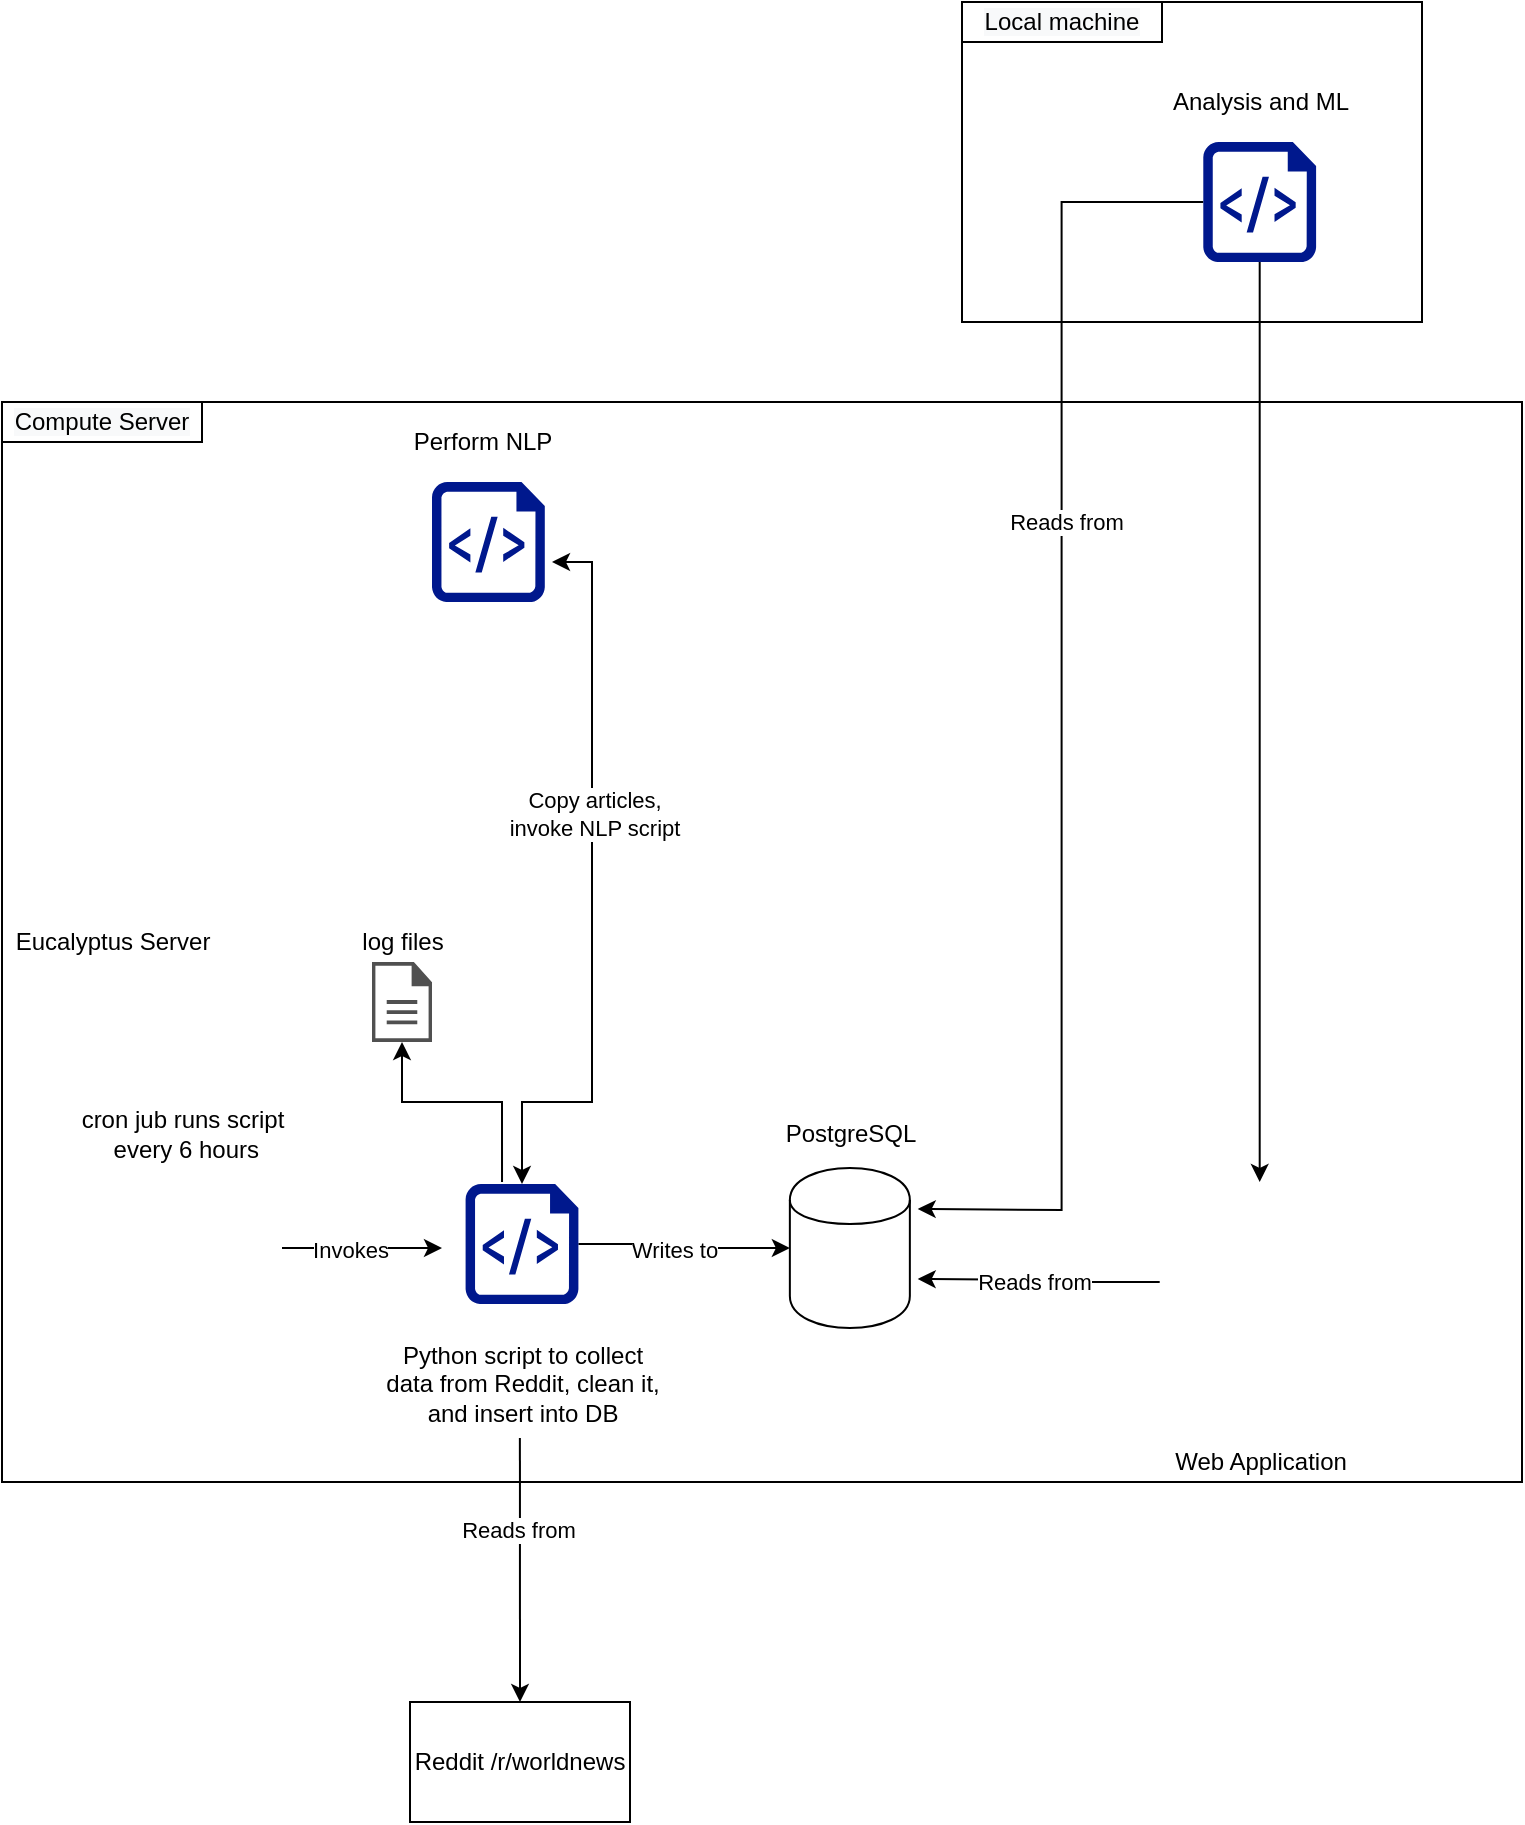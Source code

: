 <mxfile version="17.5.0" type="github">
  <diagram id="MQLa9rTfs9DPq_qzNOGw" name="Page-1">
    <mxGraphModel dx="1673" dy="2039" grid="1" gridSize="10" guides="1" tooltips="1" connect="1" arrows="1" fold="1" page="1" pageScale="1" pageWidth="850" pageHeight="1100" math="0" shadow="0">
      <root>
        <mxCell id="0" />
        <mxCell id="1" parent="0" />
        <mxCell id="4EVuUII8ij-y5bumWwRO-3" value="" style="rounded=0;whiteSpace=wrap;html=1;fillColor=none;" vertex="1" parent="1">
          <mxGeometry x="760" y="-310" width="230" height="160" as="geometry" />
        </mxCell>
        <mxCell id="k-H5MF68WP2ViUxeIeqx-28" value="" style="rounded=0;whiteSpace=wrap;html=1;fillColor=none;" parent="1" vertex="1">
          <mxGeometry x="280" y="-110" width="760" height="540" as="geometry" />
        </mxCell>
        <mxCell id="zZ7qnG79HDBvIS2WACJA-12" style="edgeStyle=orthogonalEdgeStyle;rounded=0;orthogonalLoop=1;jettySize=auto;html=1;exitX=0.5;exitY=0;exitDx=0;exitDy=0;entryX=0.493;entryY=1.04;entryDx=0;entryDy=0;entryPerimeter=0;endArrow=none;endFill=0;startArrow=classic;startFill=1;" parent="1" source="ztwlKYlxOw8dx1oqEHD7-5" target="PwBuhSoYDMCkzUN165OQ-1" edge="1">
          <mxGeometry relative="1" as="geometry">
            <mxPoint x="540" y="540" as="sourcePoint" />
          </mxGeometry>
        </mxCell>
        <mxCell id="vTB_yM4kQh0qRnAr8KBE-3" value="Reads from" style="edgeLabel;html=1;align=center;verticalAlign=middle;resizable=0;points=[];" parent="zZ7qnG79HDBvIS2WACJA-12" vertex="1" connectable="0">
          <mxGeometry x="0.31" y="1" relative="1" as="geometry">
            <mxPoint as="offset" />
          </mxGeometry>
        </mxCell>
        <mxCell id="k-H5MF68WP2ViUxeIeqx-17" value="" style="edgeStyle=orthogonalEdgeStyle;rounded=0;orthogonalLoop=1;jettySize=auto;html=1;" parent="1" edge="1">
          <mxGeometry relative="1" as="geometry">
            <mxPoint x="420" y="313" as="sourcePoint" />
            <mxPoint x="500" y="313" as="targetPoint" />
          </mxGeometry>
        </mxCell>
        <mxCell id="vTB_yM4kQh0qRnAr8KBE-2" value="Invokes" style="edgeLabel;html=1;align=center;verticalAlign=middle;resizable=0;points=[];" parent="k-H5MF68WP2ViUxeIeqx-17" vertex="1" connectable="0">
          <mxGeometry x="-0.161" y="-1" relative="1" as="geometry">
            <mxPoint as="offset" />
          </mxGeometry>
        </mxCell>
        <mxCell id="k-H5MF68WP2ViUxeIeqx-20" value="" style="edgeStyle=orthogonalEdgeStyle;rounded=0;orthogonalLoop=1;jettySize=auto;html=1;exitX=1;exitY=0.5;exitDx=0;exitDy=0;entryX=0;entryY=0.5;entryDx=0;entryDy=0;exitPerimeter=0;" parent="1" source="ztwlKYlxOw8dx1oqEHD7-3" target="ztwlKYlxOw8dx1oqEHD7-6" edge="1">
          <mxGeometry relative="1" as="geometry">
            <mxPoint x="580" y="313.5" as="sourcePoint" />
            <mxPoint x="670" y="313.6" as="targetPoint" />
          </mxGeometry>
        </mxCell>
        <mxCell id="vTB_yM4kQh0qRnAr8KBE-1" value="Writes to" style="edgeLabel;html=1;align=center;verticalAlign=middle;resizable=0;points=[];" parent="k-H5MF68WP2ViUxeIeqx-20" vertex="1" connectable="0">
          <mxGeometry x="-0.223" relative="1" as="geometry">
            <mxPoint x="6" y="3" as="offset" />
          </mxGeometry>
        </mxCell>
        <mxCell id="k-H5MF68WP2ViUxeIeqx-25" value="" style="edgeStyle=orthogonalEdgeStyle;curved=1;rounded=0;orthogonalLoop=1;jettySize=auto;html=1;entryX=0.5;entryY=0;entryDx=0;entryDy=0;exitX=0.5;exitY=1;exitDx=0;exitDy=0;exitPerimeter=0;" parent="1" source="ztwlKYlxOw8dx1oqEHD7-4" target="k-H5MF68WP2ViUxeIeqx-24" edge="1">
          <mxGeometry relative="1" as="geometry">
            <mxPoint x="909" y="310" as="targetPoint" />
            <mxPoint x="907.8" y="93.5" as="sourcePoint" />
          </mxGeometry>
        </mxCell>
        <mxCell id="k-H5MF68WP2ViUxeIeqx-24" value="" style="shape=image;verticalLabelPosition=bottom;labelBackgroundColor=#ffffff;verticalAlign=top;aspect=fixed;imageAspect=0;image=https://cdn.iconscout.com/icon/free/png-512/app-application-browser-internet-page-web-code-coding-window-27558.png;" parent="1" vertex="1">
          <mxGeometry x="858.85" y="280" width="100" height="100" as="geometry" />
        </mxCell>
        <mxCell id="k-H5MF68WP2ViUxeIeqx-30" value="Analysis and ML" style="text;html=1;align=center;verticalAlign=middle;resizable=0;points=[];autosize=1;" parent="1" vertex="1">
          <mxGeometry x="858.85" y="-270" width="100" height="20" as="geometry" />
        </mxCell>
        <mxCell id="k-H5MF68WP2ViUxeIeqx-31" value="Web Application" style="text;html=1;align=center;verticalAlign=middle;resizable=0;points=[];autosize=1;" parent="1" vertex="1">
          <mxGeometry x="858.86" y="410" width="100" height="20" as="geometry" />
        </mxCell>
        <mxCell id="PwBuhSoYDMCkzUN165OQ-1" value="Python script to collect&lt;br&gt;data from Reddit, clean it,&lt;br&gt;and insert into DB" style="text;html=1;align=center;verticalAlign=middle;resizable=0;points=[];autosize=1;" parent="1" vertex="1">
          <mxGeometry x="465" y="356" width="150" height="50" as="geometry" />
        </mxCell>
        <mxCell id="zZ7qnG79HDBvIS2WACJA-2" value="Eucalyptus Server" style="text;html=1;align=center;verticalAlign=middle;resizable=0;points=[];autosize=1;" parent="1" vertex="1">
          <mxGeometry x="280" y="150" width="110" height="20" as="geometry" />
        </mxCell>
        <mxCell id="zZ7qnG79HDBvIS2WACJA-4" value="" style="shape=image;verticalLabelPosition=bottom;labelBackgroundColor=#ffffff;verticalAlign=top;aspect=fixed;imageAspect=0;image=https://raw.githubusercontent.com/computingfoundation/gnu-linux-shell-scripting/images/logo.png;" parent="1" vertex="1">
          <mxGeometry x="306.27" y="276.5" width="123.73" height="74" as="geometry" />
        </mxCell>
        <mxCell id="zZ7qnG79HDBvIS2WACJA-5" value="cron jub runs script&lt;br&gt;&amp;nbsp;every 6 hours" style="text;html=1;align=center;verticalAlign=middle;resizable=0;points=[];autosize=1;" parent="1" vertex="1">
          <mxGeometry x="310" y="241" width="120" height="30" as="geometry" />
        </mxCell>
        <mxCell id="iNv3aZi9-Mlq0JNL0lum-4" style="edgeStyle=orthogonalEdgeStyle;rounded=0;orthogonalLoop=1;jettySize=auto;html=1;exitX=0.323;exitY=-0.017;exitDx=0;exitDy=0;exitPerimeter=0;" parent="1" source="ztwlKYlxOw8dx1oqEHD7-3" target="zZ7qnG79HDBvIS2WACJA-7" edge="1">
          <mxGeometry relative="1" as="geometry">
            <mxPoint x="520" y="273.5" as="sourcePoint" />
            <Array as="points">
              <mxPoint x="530" y="240" />
              <mxPoint x="480" y="240" />
            </Array>
          </mxGeometry>
        </mxCell>
        <mxCell id="iNv3aZi9-Mlq0JNL0lum-5" style="edgeStyle=orthogonalEdgeStyle;rounded=0;orthogonalLoop=1;jettySize=auto;html=1;exitX=0.5;exitY=0;exitDx=0;exitDy=0;entryX=1;entryY=0.5;entryDx=0;entryDy=0;startArrow=classic;startFill=1;exitPerimeter=0;" parent="1" source="ztwlKYlxOw8dx1oqEHD7-3" edge="1">
          <mxGeometry relative="1" as="geometry">
            <Array as="points">
              <mxPoint x="540" y="240" />
              <mxPoint x="575" y="240" />
              <mxPoint x="575" y="-30" />
            </Array>
            <mxPoint x="560" y="273.5" as="sourcePoint" />
            <mxPoint x="555" y="-30" as="targetPoint" />
          </mxGeometry>
        </mxCell>
        <mxCell id="iNv3aZi9-Mlq0JNL0lum-7" value="Copy articles,&lt;br&gt;invoke NLP script" style="edgeLabel;html=1;align=center;verticalAlign=middle;resizable=0;points=[];" parent="iNv3aZi9-Mlq0JNL0lum-5" vertex="1" connectable="0">
          <mxGeometry x="0.208" y="-1" relative="1" as="geometry">
            <mxPoint y="1" as="offset" />
          </mxGeometry>
        </mxCell>
        <mxCell id="zZ7qnG79HDBvIS2WACJA-7" value="" style="pointerEvents=1;shadow=0;dashed=0;html=1;strokeColor=none;fillColor=#505050;labelPosition=center;verticalLabelPosition=bottom;verticalAlign=top;outlineConnect=0;align=center;shape=mxgraph.office.concepts.document;" parent="1" vertex="1">
          <mxGeometry x="465" y="170" width="30" height="40" as="geometry" />
        </mxCell>
        <mxCell id="zZ7qnG79HDBvIS2WACJA-11" value="log files" style="text;html=1;align=center;verticalAlign=middle;resizable=0;points=[];autosize=1;" parent="1" vertex="1">
          <mxGeometry x="450" y="150" width="60" height="20" as="geometry" />
        </mxCell>
        <mxCell id="zZ7qnG79HDBvIS2WACJA-14" style="edgeStyle=orthogonalEdgeStyle;rounded=0;orthogonalLoop=1;jettySize=auto;html=1;exitX=1;exitY=0.25;exitDx=0;exitDy=0;entryX=0;entryY=0.5;entryDx=0;entryDy=0;endArrow=none;endFill=0;startArrow=classic;startFill=1;entryPerimeter=0;" parent="1" target="ztwlKYlxOw8dx1oqEHD7-4" edge="1">
          <mxGeometry relative="1" as="geometry">
            <mxPoint x="737.85" y="293.5" as="sourcePoint" />
            <mxPoint x="868.85" y="48.5" as="targetPoint" />
          </mxGeometry>
        </mxCell>
        <mxCell id="vTB_yM4kQh0qRnAr8KBE-5" value="Reads from" style="edgeLabel;html=1;align=center;verticalAlign=middle;resizable=0;points=[];" parent="zZ7qnG79HDBvIS2WACJA-14" vertex="1" connectable="0">
          <mxGeometry x="0.285" y="-2" relative="1" as="geometry">
            <mxPoint y="-1" as="offset" />
          </mxGeometry>
        </mxCell>
        <mxCell id="zZ7qnG79HDBvIS2WACJA-15" style="edgeStyle=orthogonalEdgeStyle;rounded=0;orthogonalLoop=1;jettySize=auto;html=1;exitX=1;exitY=0.75;exitDx=0;exitDy=0;entryX=0;entryY=0.5;entryDx=0;entryDy=0;endArrow=none;endFill=0;startArrow=classic;startFill=1;" parent="1" target="k-H5MF68WP2ViUxeIeqx-24" edge="1">
          <mxGeometry relative="1" as="geometry">
            <mxPoint x="737.85" y="328.5" as="sourcePoint" />
          </mxGeometry>
        </mxCell>
        <mxCell id="vTB_yM4kQh0qRnAr8KBE-4" value="Reads from" style="edgeLabel;html=1;align=center;verticalAlign=middle;resizable=0;points=[];" parent="zZ7qnG79HDBvIS2WACJA-15" vertex="1" connectable="0">
          <mxGeometry x="-0.275" y="-1" relative="1" as="geometry">
            <mxPoint x="14" as="offset" />
          </mxGeometry>
        </mxCell>
        <mxCell id="zZ7qnG79HDBvIS2WACJA-16" value="PostgreSQL" style="text;html=1;align=center;verticalAlign=middle;resizable=0;points=[];autosize=1;" parent="1" vertex="1">
          <mxGeometry x="663.93" y="246" width="80" height="20" as="geometry" />
        </mxCell>
        <mxCell id="iNv3aZi9-Mlq0JNL0lum-6" value="Perform NLP" style="text;html=1;align=center;verticalAlign=middle;resizable=0;points=[];autosize=1;strokeColor=none;" parent="1" vertex="1">
          <mxGeometry x="480" y="-100" width="80" height="20" as="geometry" />
        </mxCell>
        <mxCell id="ztwlKYlxOw8dx1oqEHD7-1" value="" style="sketch=0;aspect=fixed;pointerEvents=1;shadow=0;dashed=0;html=1;strokeColor=none;labelPosition=center;verticalLabelPosition=bottom;verticalAlign=top;align=center;fillColor=#00188D;shape=mxgraph.azure.script_file" parent="1" vertex="1">
          <mxGeometry x="495" y="-70" width="56.4" height="60" as="geometry" />
        </mxCell>
        <mxCell id="ztwlKYlxOw8dx1oqEHD7-3" value="" style="sketch=0;aspect=fixed;pointerEvents=1;shadow=0;dashed=0;html=1;strokeColor=none;labelPosition=center;verticalLabelPosition=bottom;verticalAlign=top;align=center;fillColor=#00188D;shape=mxgraph.azure.script_file" parent="1" vertex="1">
          <mxGeometry x="511.8" y="281" width="56.4" height="60" as="geometry" />
        </mxCell>
        <mxCell id="ztwlKYlxOw8dx1oqEHD7-4" value="" style="sketch=0;aspect=fixed;pointerEvents=1;shadow=0;dashed=0;html=1;strokeColor=none;labelPosition=center;verticalLabelPosition=bottom;verticalAlign=top;align=center;fillColor=#00188D;shape=mxgraph.azure.script_file" parent="1" vertex="1">
          <mxGeometry x="880.65" y="-240" width="56.4" height="60" as="geometry" />
        </mxCell>
        <mxCell id="ztwlKYlxOw8dx1oqEHD7-5" value="Reddit /r/worldnews" style="rounded=0;whiteSpace=wrap;html=1;" parent="1" vertex="1">
          <mxGeometry x="484" y="540" width="110" height="60" as="geometry" />
        </mxCell>
        <mxCell id="ztwlKYlxOw8dx1oqEHD7-6" value="" style="shape=cylinder;whiteSpace=wrap;html=1;boundedLbl=1;backgroundOutline=1;" parent="1" vertex="1">
          <mxGeometry x="673.93" y="273" width="60" height="80" as="geometry" />
        </mxCell>
        <mxCell id="4EVuUII8ij-y5bumWwRO-1" value="&lt;span style=&quot;color: rgb(0, 0, 0); font-family: helvetica; font-size: 12px; font-style: normal; font-weight: 400; letter-spacing: normal; text-align: center; text-indent: 0px; text-transform: none; word-spacing: 0px; background-color: rgb(248, 249, 250); display: inline; float: none;&quot;&gt;Compute Server&lt;/span&gt;" style="rounded=0;whiteSpace=wrap;html=1;" vertex="1" parent="1">
          <mxGeometry x="280" y="-110" width="100" height="20" as="geometry" />
        </mxCell>
        <mxCell id="4EVuUII8ij-y5bumWwRO-2" value="&lt;span style=&quot;color: rgb(0 , 0 , 0) ; font-family: &amp;#34;helvetica&amp;#34; ; font-size: 12px ; font-style: normal ; font-weight: 400 ; letter-spacing: normal ; text-align: center ; text-indent: 0px ; text-transform: none ; word-spacing: 0px ; background-color: rgb(248 , 249 , 250) ; display: inline ; float: none&quot;&gt;Local machine&lt;/span&gt;" style="rounded=0;whiteSpace=wrap;html=1;" vertex="1" parent="1">
          <mxGeometry x="760" y="-310" width="100" height="20" as="geometry" />
        </mxCell>
      </root>
    </mxGraphModel>
  </diagram>
</mxfile>
